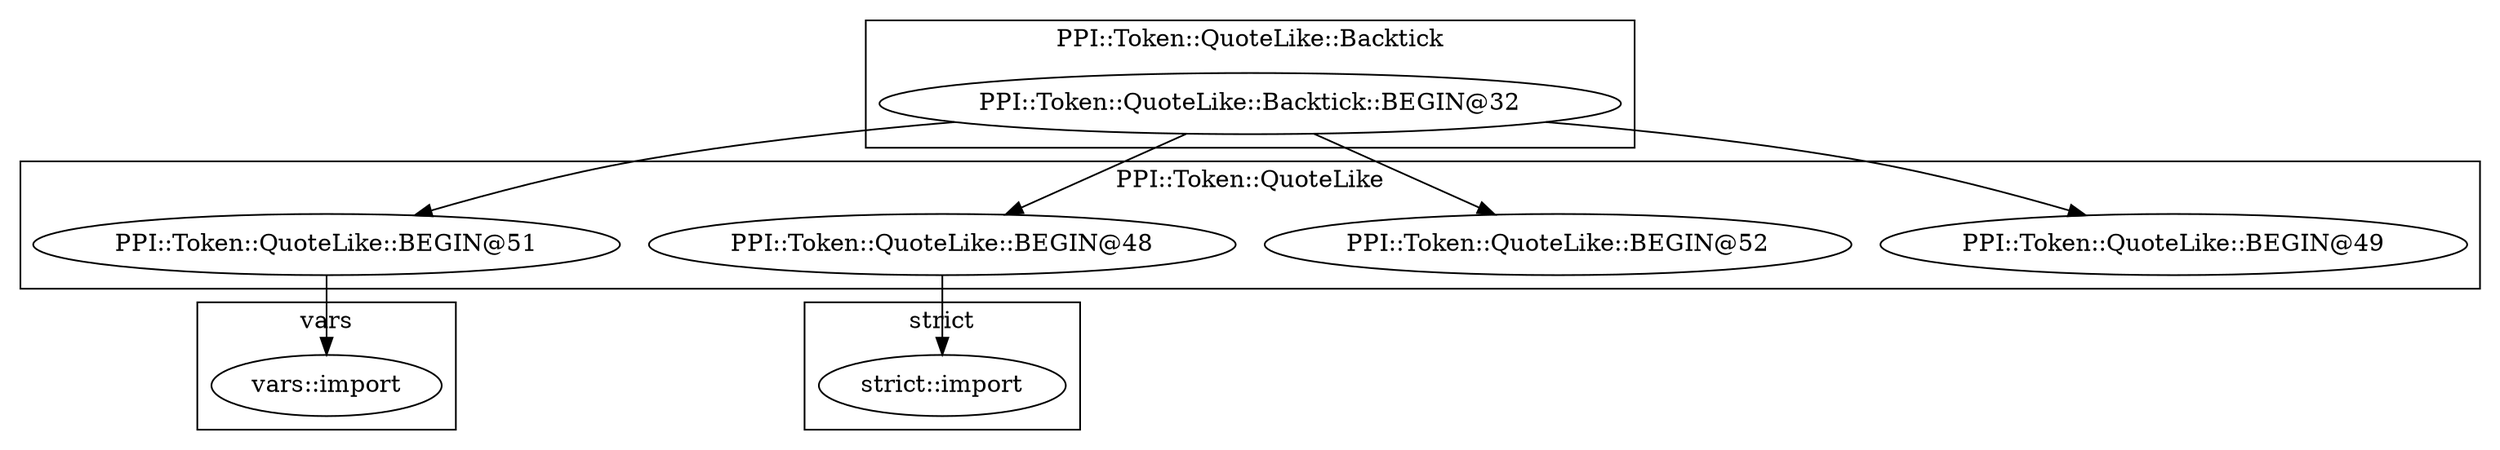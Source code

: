digraph {
graph [overlap=false]
subgraph cluster_PPI_Token_QuoteLike_Backtick {
	label="PPI::Token::QuoteLike::Backtick";
	"PPI::Token::QuoteLike::Backtick::BEGIN@32";
}
subgraph cluster_PPI_Token_QuoteLike {
	label="PPI::Token::QuoteLike";
	"PPI::Token::QuoteLike::BEGIN@49";
	"PPI::Token::QuoteLike::BEGIN@52";
	"PPI::Token::QuoteLike::BEGIN@51";
	"PPI::Token::QuoteLike::BEGIN@48";
}
subgraph cluster_vars {
	label="vars";
	"vars::import";
}
subgraph cluster_strict {
	label="strict";
	"strict::import";
}
"PPI::Token::QuoteLike::BEGIN@48" -> "strict::import";
"PPI::Token::QuoteLike::Backtick::BEGIN@32" -> "PPI::Token::QuoteLike::BEGIN@52";
"PPI::Token::QuoteLike::Backtick::BEGIN@32" -> "PPI::Token::QuoteLike::BEGIN@48";
"PPI::Token::QuoteLike::Backtick::BEGIN@32" -> "PPI::Token::QuoteLike::BEGIN@49";
"PPI::Token::QuoteLike::BEGIN@51" -> "vars::import";
"PPI::Token::QuoteLike::Backtick::BEGIN@32" -> "PPI::Token::QuoteLike::BEGIN@51";
}
